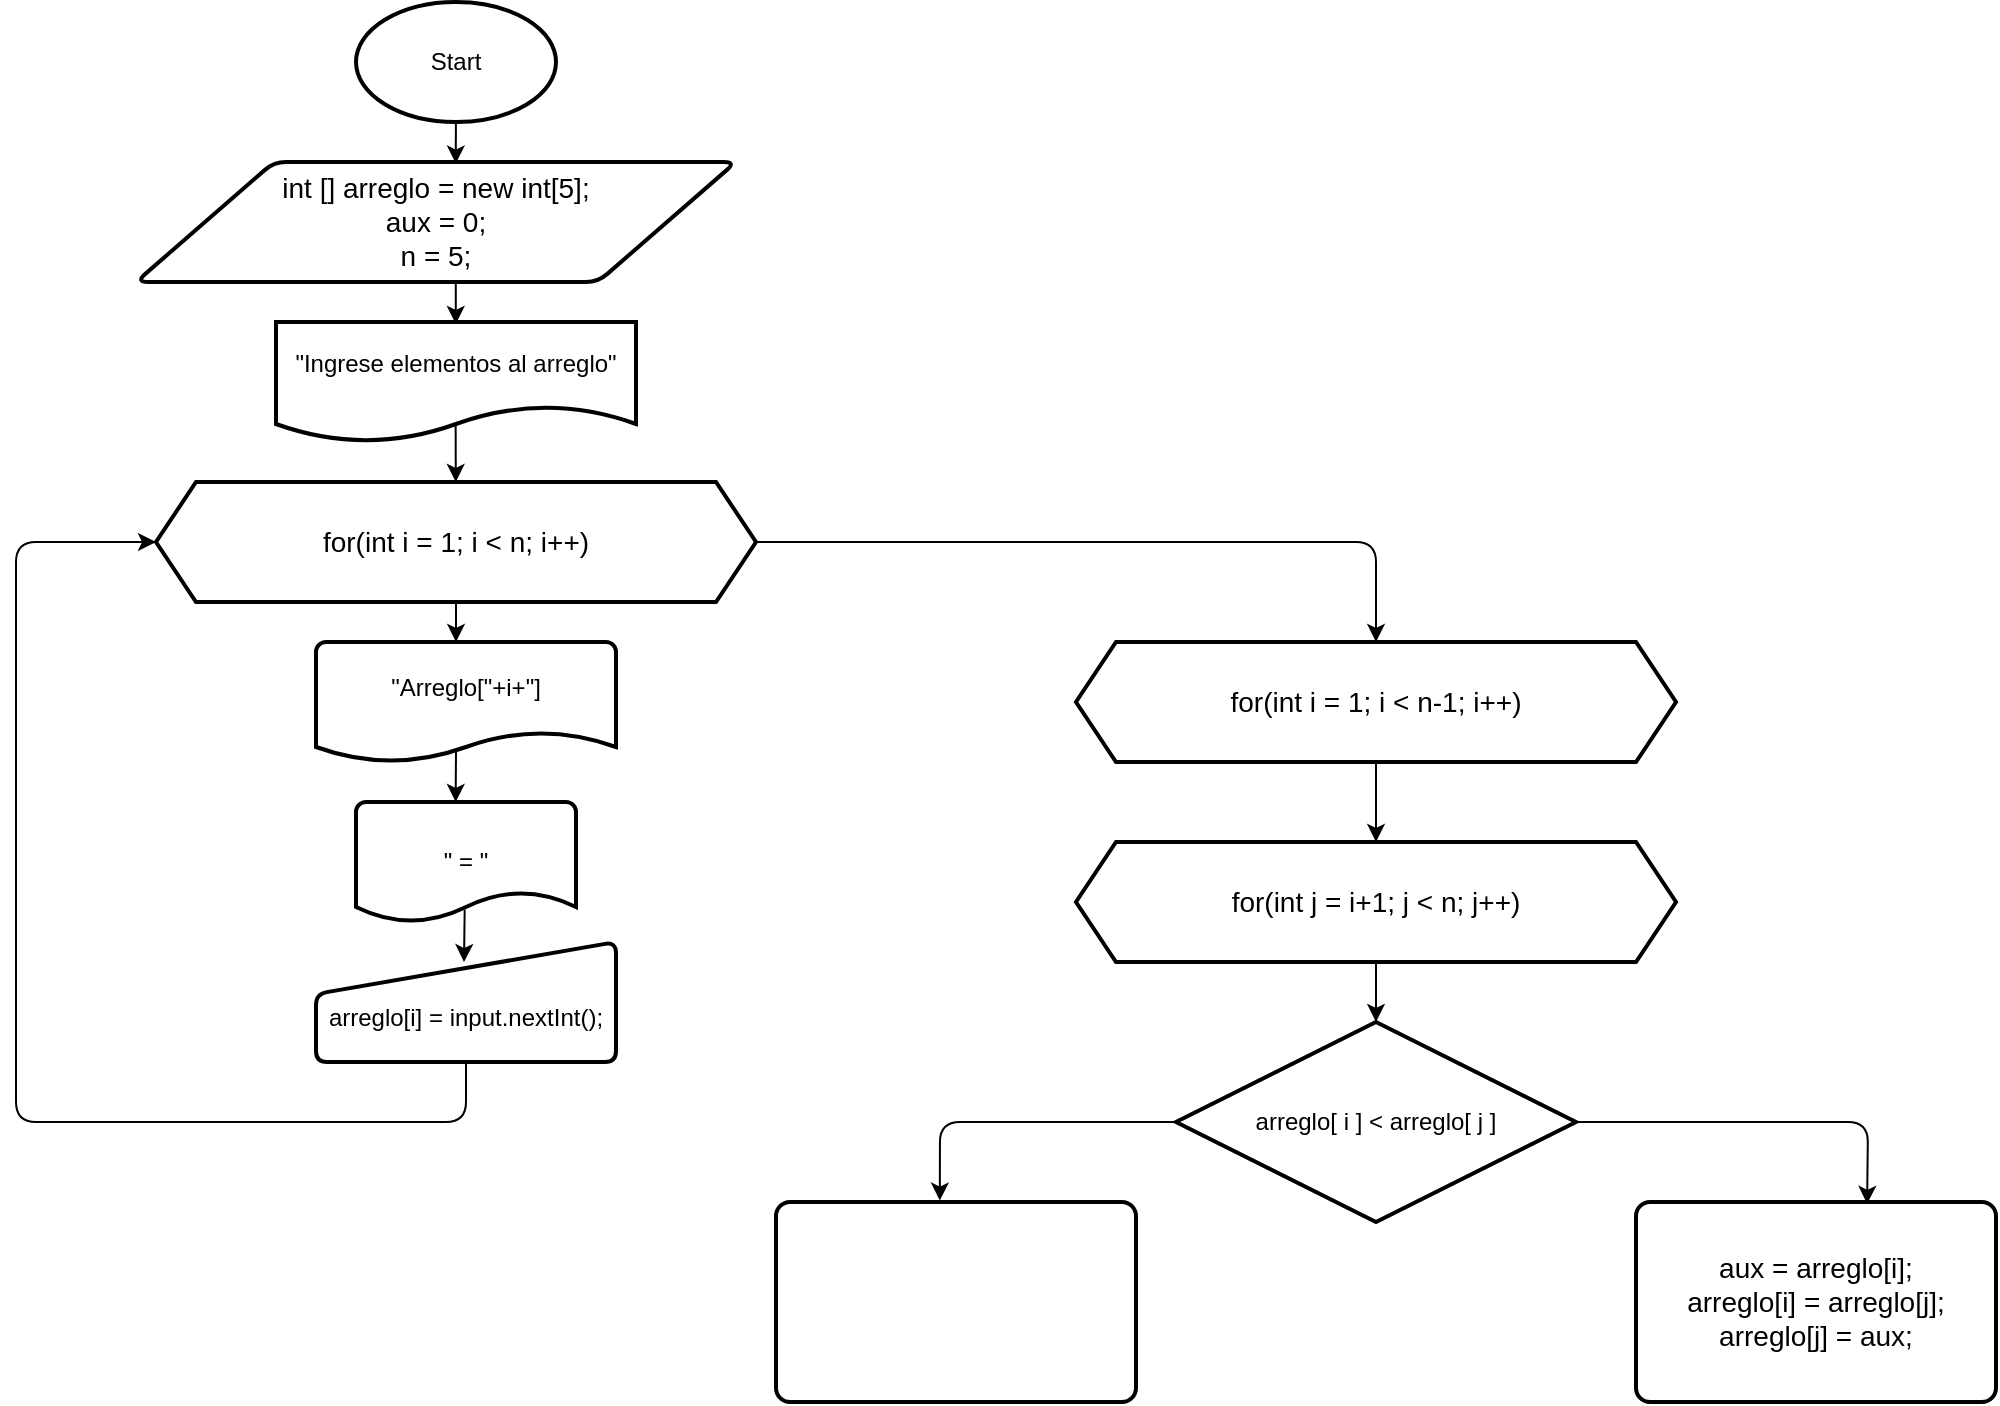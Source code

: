 <mxfile>
    <diagram id="87XJ7FqeSqUeRS2V6xmD" name="Page-1">
        <mxGraphModel dx="925" dy="733" grid="1" gridSize="10" guides="1" tooltips="1" connect="1" arrows="1" fold="1" page="1" pageScale="1" pageWidth="850" pageHeight="1100" math="0" shadow="0">
            <root>
                <mxCell id="0"/>
                <mxCell id="1" parent="0"/>
                <mxCell id="2" value="Start" style="strokeWidth=2;html=1;shape=mxgraph.flowchart.start_1;whiteSpace=wrap;" vertex="1" parent="1">
                    <mxGeometry x="370" y="40" width="100" height="60" as="geometry"/>
                </mxCell>
                <mxCell id="3" value="int [] arreglo = new int[5];&lt;div&gt;aux = 0;&lt;/div&gt;&lt;div&gt;n = 5;&lt;/div&gt;" style="shape=parallelogram;html=1;strokeWidth=2;perimeter=parallelogramPerimeter;whiteSpace=wrap;rounded=1;arcSize=12;size=0.23;fontSize=14;fontColor=#000000;" vertex="1" parent="1">
                    <mxGeometry x="260" y="120" width="300" height="60" as="geometry"/>
                </mxCell>
                <mxCell id="4" style="edgeStyle=none;html=1;entryX=0.533;entryY=0.013;entryDx=0;entryDy=0;entryPerimeter=0;" edge="1" parent="1" source="2" target="3">
                    <mxGeometry relative="1" as="geometry"/>
                </mxCell>
                <mxCell id="7" style="edgeStyle=none;html=1;entryX=0.533;entryY=0.013;entryDx=0;entryDy=0;entryPerimeter=0;" edge="1" parent="1">
                    <mxGeometry relative="1" as="geometry">
                        <mxPoint x="419.89" y="180" as="sourcePoint"/>
                        <mxPoint x="419.89" y="201" as="targetPoint"/>
                    </mxGeometry>
                </mxCell>
                <mxCell id="25" style="edgeStyle=none;html=1;exitX=1;exitY=0.5;exitDx=0;exitDy=0;entryX=0.5;entryY=0;entryDx=0;entryDy=0;" edge="1" parent="1" source="8" target="26">
                    <mxGeometry relative="1" as="geometry">
                        <mxPoint x="800" y="360" as="targetPoint"/>
                        <Array as="points">
                            <mxPoint x="880" y="310"/>
                        </Array>
                    </mxGeometry>
                </mxCell>
                <mxCell id="8" value="for(int i = 1; i &amp;lt; n; i++)" style="shape=hexagon;perimeter=hexagonPerimeter2;whiteSpace=wrap;html=1;fixedSize=1;strokeWidth=2;fontSize=14;" vertex="1" parent="1">
                    <mxGeometry x="270" y="280" width="300" height="60" as="geometry"/>
                </mxCell>
                <mxCell id="10" value="&quot;Arreglo[&quot;+i+&quot;]&lt;div&gt;&lt;br&gt;&lt;/div&gt;" style="strokeWidth=2;html=1;shape=mxgraph.flowchart.document2;whiteSpace=wrap;size=0.25;" vertex="1" parent="1">
                    <mxGeometry x="350" y="360" width="150" height="60" as="geometry"/>
                </mxCell>
                <mxCell id="11" style="edgeStyle=none;html=1;" edge="1" parent="1" source="8">
                    <mxGeometry relative="1" as="geometry">
                        <mxPoint x="420" y="360" as="targetPoint"/>
                    </mxGeometry>
                </mxCell>
                <mxCell id="15" style="edgeStyle=none;html=1;exitX=0.494;exitY=0.897;exitDx=0;exitDy=0;exitPerimeter=0;" edge="1" parent="1" source="12">
                    <mxGeometry relative="1" as="geometry">
                        <mxPoint x="424" y="520" as="targetPoint"/>
                    </mxGeometry>
                </mxCell>
                <mxCell id="12" value="&lt;div&gt;&quot; = &quot;&lt;/div&gt;" style="strokeWidth=2;html=1;shape=mxgraph.flowchart.document2;whiteSpace=wrap;size=0.25;" vertex="1" parent="1">
                    <mxGeometry x="370" y="440" width="110" height="60" as="geometry"/>
                </mxCell>
                <mxCell id="14" style="edgeStyle=none;html=1;" edge="1" parent="1">
                    <mxGeometry relative="1" as="geometry">
                        <mxPoint x="420" y="414" as="sourcePoint"/>
                        <mxPoint x="419.83" y="440" as="targetPoint"/>
                    </mxGeometry>
                </mxCell>
                <mxCell id="22" style="edgeStyle=none;html=1;entryX=0;entryY=0.5;entryDx=0;entryDy=0;exitX=0.5;exitY=1;exitDx=0;exitDy=0;" edge="1" parent="1" source="16" target="8">
                    <mxGeometry relative="1" as="geometry">
                        <Array as="points">
                            <mxPoint x="425" y="600"/>
                            <mxPoint x="200" y="600"/>
                            <mxPoint x="200" y="310"/>
                        </Array>
                    </mxGeometry>
                </mxCell>
                <mxCell id="16" value="&lt;div&gt;&lt;br&gt;&lt;/div&gt;&lt;div&gt;arreglo[i] = input.nextInt();&lt;/div&gt;" style="html=1;strokeWidth=2;shape=manualInput;whiteSpace=wrap;rounded=1;size=26;arcSize=11;fontStyle=0;fontColor=#000000;" vertex="1" parent="1">
                    <mxGeometry x="350" y="510" width="150" height="60" as="geometry"/>
                </mxCell>
                <mxCell id="20" value="&quot;Ingrese elementos al arreglo&quot;" style="shape=document;whiteSpace=wrap;html=1;boundedLbl=1;strokeWidth=2;" vertex="1" parent="1">
                    <mxGeometry x="330" y="200" width="180" height="60" as="geometry"/>
                </mxCell>
                <mxCell id="21" style="edgeStyle=none;html=1;entryX=0.533;entryY=0.013;entryDx=0;entryDy=0;entryPerimeter=0;exitX=0.499;exitY=0.859;exitDx=0;exitDy=0;exitPerimeter=0;" edge="1" parent="1" source="20">
                    <mxGeometry relative="1" as="geometry">
                        <mxPoint x="419.89" y="259" as="sourcePoint"/>
                        <mxPoint x="419.89" y="280" as="targetPoint"/>
                    </mxGeometry>
                </mxCell>
                <mxCell id="29" style="edgeStyle=none;html=1;entryX=0.5;entryY=0;entryDx=0;entryDy=0;" edge="1" parent="1" source="26" target="27">
                    <mxGeometry relative="1" as="geometry"/>
                </mxCell>
                <mxCell id="26" value="for(int i = 1; i &amp;lt; n-1; i++)" style="shape=hexagon;perimeter=hexagonPerimeter2;whiteSpace=wrap;html=1;fixedSize=1;strokeWidth=2;fontSize=14;" vertex="1" parent="1">
                    <mxGeometry x="730" y="360" width="300" height="60" as="geometry"/>
                </mxCell>
                <mxCell id="30" style="edgeStyle=none;html=1;" edge="1" parent="1" source="27" target="31">
                    <mxGeometry relative="1" as="geometry">
                        <mxPoint x="880" y="590" as="targetPoint"/>
                    </mxGeometry>
                </mxCell>
                <mxCell id="27" value="for(int j = i+1; j &amp;lt; n; j++)" style="shape=hexagon;perimeter=hexagonPerimeter2;whiteSpace=wrap;html=1;fixedSize=1;strokeWidth=2;fontSize=14;" vertex="1" parent="1">
                    <mxGeometry x="730" y="460" width="300" height="60" as="geometry"/>
                </mxCell>
                <mxCell id="32" style="edgeStyle=none;html=1;entryX=0.642;entryY=0.009;entryDx=0;entryDy=0;entryPerimeter=0;exitX=1;exitY=0.5;exitDx=0;exitDy=0;exitPerimeter=0;" edge="1" parent="1" source="31" target="34">
                    <mxGeometry relative="1" as="geometry">
                        <mxPoint x="1110" y="600" as="targetPoint"/>
                        <Array as="points">
                            <mxPoint x="1126" y="600"/>
                        </Array>
                    </mxGeometry>
                </mxCell>
                <mxCell id="33" style="edgeStyle=none;html=1;entryX=0.455;entryY=-0.007;entryDx=0;entryDy=0;entryPerimeter=0;" edge="1" parent="1" source="31" target="36">
                    <mxGeometry relative="1" as="geometry">
                        <mxPoint x="650" y="600" as="targetPoint"/>
                        <Array as="points">
                            <mxPoint x="662" y="600"/>
                        </Array>
                    </mxGeometry>
                </mxCell>
                <mxCell id="31" value="arreglo[ i ] &amp;lt; arreglo[ j ]" style="strokeWidth=2;html=1;shape=mxgraph.flowchart.decision;whiteSpace=wrap;" vertex="1" parent="1">
                    <mxGeometry x="780" y="550" width="200" height="100" as="geometry"/>
                </mxCell>
                <mxCell id="34" value="aux = arreglo[i];&lt;div&gt;arreglo[i] = arreglo[j];&lt;/div&gt;&lt;div&gt;arreglo[j] = aux;&lt;/div&gt;" style="rounded=1;whiteSpace=wrap;html=1;absoluteArcSize=1;arcSize=14;strokeWidth=2;fontSize=14;" vertex="1" parent="1">
                    <mxGeometry x="1010" y="640" width="180" height="100" as="geometry"/>
                </mxCell>
                <mxCell id="36" value="" style="rounded=1;whiteSpace=wrap;html=1;absoluteArcSize=1;arcSize=14;strokeWidth=2;" vertex="1" parent="1">
                    <mxGeometry x="580" y="640" width="180" height="100" as="geometry"/>
                </mxCell>
            </root>
        </mxGraphModel>
    </diagram>
</mxfile>
